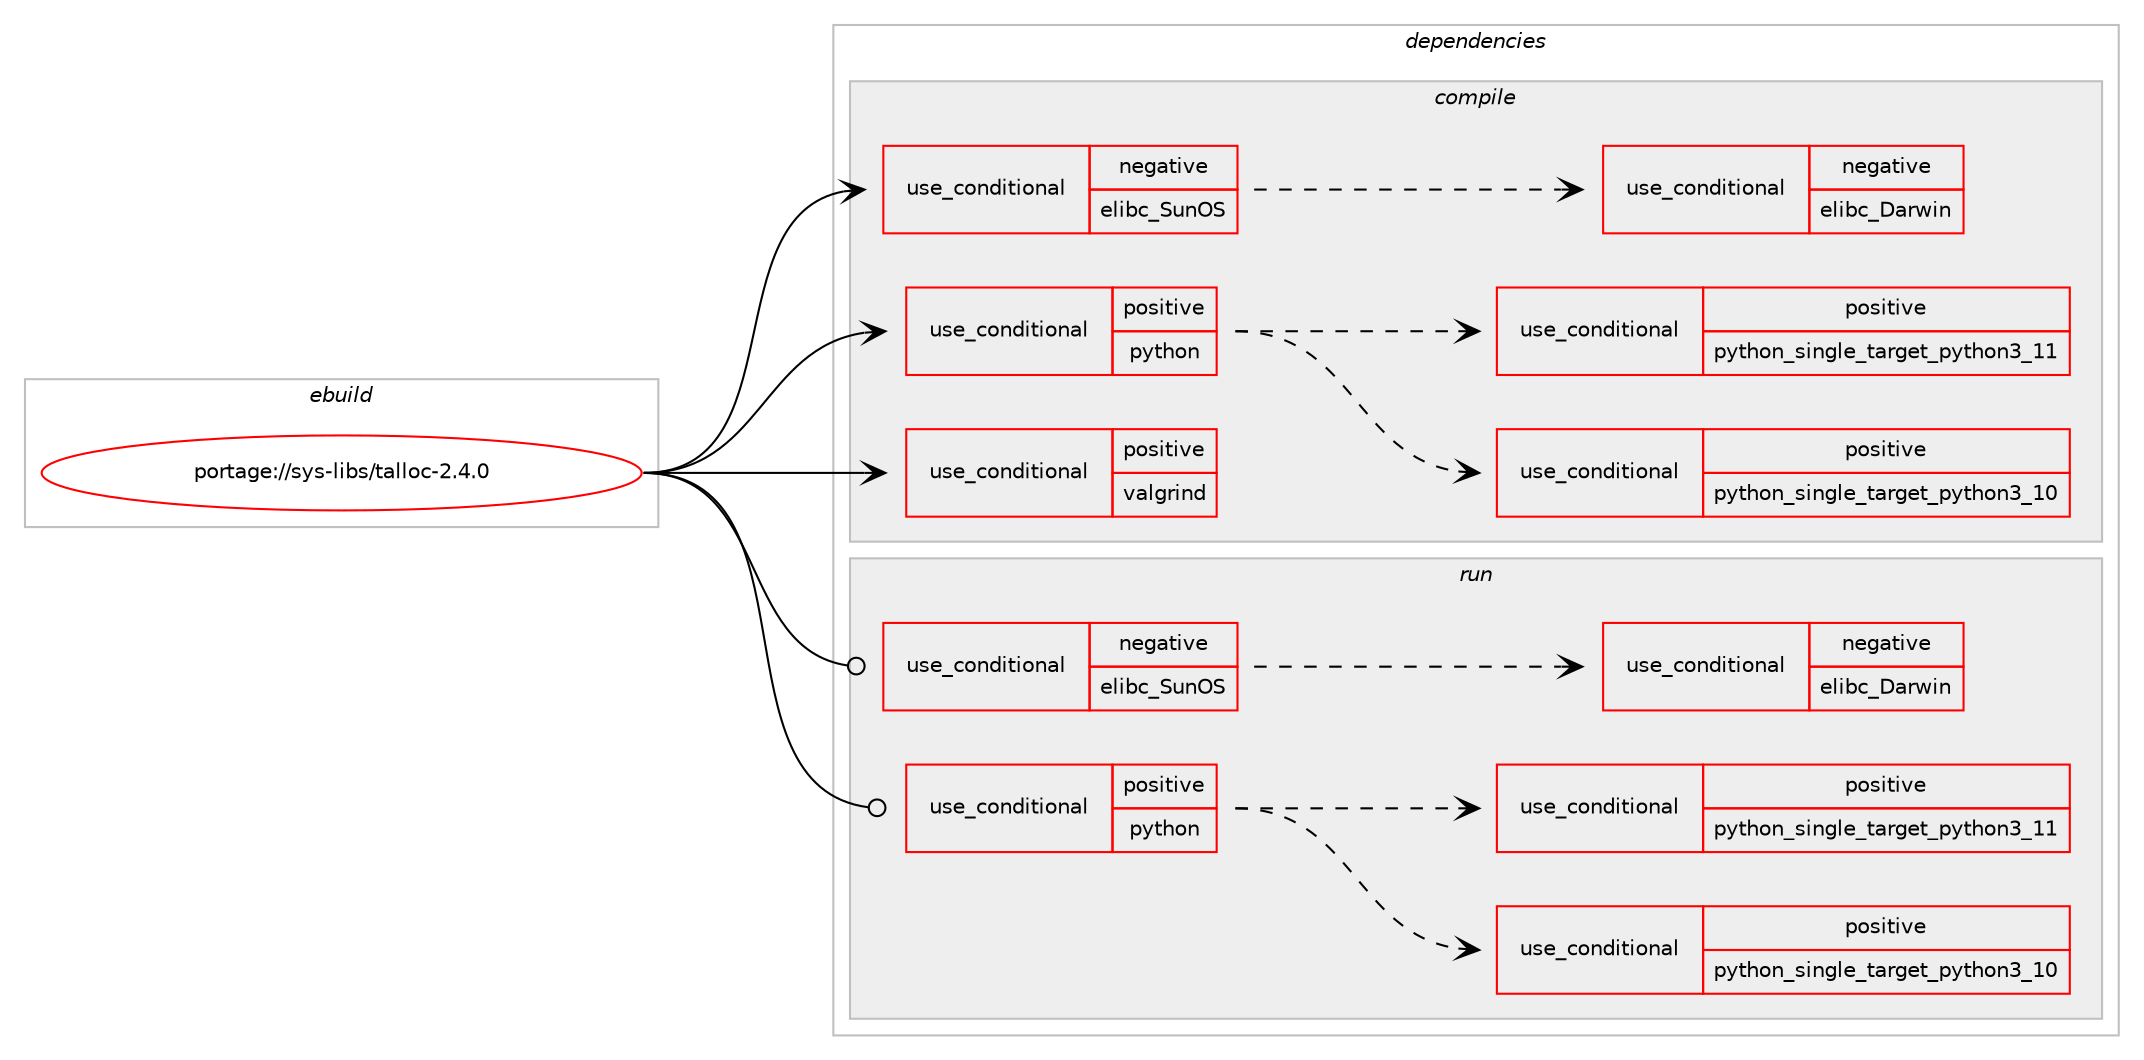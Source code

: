digraph prolog {

# *************
# Graph options
# *************

newrank=true;
concentrate=true;
compound=true;
graph [rankdir=LR,fontname=Helvetica,fontsize=10,ranksep=1.5];#, ranksep=2.5, nodesep=0.2];
edge  [arrowhead=vee];
node  [fontname=Helvetica,fontsize=10];

# **********
# The ebuild
# **********

subgraph cluster_leftcol {
color=gray;
rank=same;
label=<<i>ebuild</i>>;
id [label="portage://sys-libs/talloc-2.4.0", color=red, width=4, href="../sys-libs/talloc-2.4.0.svg"];
}

# ****************
# The dependencies
# ****************

subgraph cluster_midcol {
color=gray;
label=<<i>dependencies</i>>;
subgraph cluster_compile {
fillcolor="#eeeeee";
style=filled;
label=<<i>compile</i>>;
subgraph cond14610 {
dependency21490 [label=<<TABLE BORDER="0" CELLBORDER="1" CELLSPACING="0" CELLPADDING="4"><TR><TD ROWSPAN="3" CELLPADDING="10">use_conditional</TD></TR><TR><TD>negative</TD></TR><TR><TD>elibc_SunOS</TD></TR></TABLE>>, shape=none, color=red];
subgraph cond14611 {
dependency21491 [label=<<TABLE BORDER="0" CELLBORDER="1" CELLSPACING="0" CELLPADDING="4"><TR><TD ROWSPAN="3" CELLPADDING="10">use_conditional</TD></TR><TR><TD>negative</TD></TR><TR><TD>elibc_Darwin</TD></TR></TABLE>>, shape=none, color=red];
# *** BEGIN UNKNOWN DEPENDENCY TYPE (TODO) ***
# dependency21491 -> package_dependency(portage://sys-libs/talloc-2.4.0,install,no,dev-libs,libbsd,none,[,,],[],[use(optenable(abi_x86_32),negative),use(optenable(abi_x86_64),negative),use(optenable(abi_x86_x32),negative),use(optenable(abi_mips_n32),negative),use(optenable(abi_mips_n64),negative),use(optenable(abi_mips_o32),negative),use(optenable(abi_s390_32),negative),use(optenable(abi_s390_64),negative)])
# *** END UNKNOWN DEPENDENCY TYPE (TODO) ***

}
dependency21490:e -> dependency21491:w [weight=20,style="dashed",arrowhead="vee"];
}
id:e -> dependency21490:w [weight=20,style="solid",arrowhead="vee"];
subgraph cond14612 {
dependency21492 [label=<<TABLE BORDER="0" CELLBORDER="1" CELLSPACING="0" CELLPADDING="4"><TR><TD ROWSPAN="3" CELLPADDING="10">use_conditional</TD></TR><TR><TD>positive</TD></TR><TR><TD>python</TD></TR></TABLE>>, shape=none, color=red];
subgraph cond14613 {
dependency21493 [label=<<TABLE BORDER="0" CELLBORDER="1" CELLSPACING="0" CELLPADDING="4"><TR><TD ROWSPAN="3" CELLPADDING="10">use_conditional</TD></TR><TR><TD>positive</TD></TR><TR><TD>python_single_target_python3_10</TD></TR></TABLE>>, shape=none, color=red];
# *** BEGIN UNKNOWN DEPENDENCY TYPE (TODO) ***
# dependency21493 -> package_dependency(portage://sys-libs/talloc-2.4.0,install,no,dev-lang,python,none,[,,],[slot(3.10)],[use(enable(threads),positive)])
# *** END UNKNOWN DEPENDENCY TYPE (TODO) ***

}
dependency21492:e -> dependency21493:w [weight=20,style="dashed",arrowhead="vee"];
subgraph cond14614 {
dependency21494 [label=<<TABLE BORDER="0" CELLBORDER="1" CELLSPACING="0" CELLPADDING="4"><TR><TD ROWSPAN="3" CELLPADDING="10">use_conditional</TD></TR><TR><TD>positive</TD></TR><TR><TD>python_single_target_python3_11</TD></TR></TABLE>>, shape=none, color=red];
# *** BEGIN UNKNOWN DEPENDENCY TYPE (TODO) ***
# dependency21494 -> package_dependency(portage://sys-libs/talloc-2.4.0,install,no,dev-lang,python,none,[,,],[slot(3.11)],[use(enable(threads),positive)])
# *** END UNKNOWN DEPENDENCY TYPE (TODO) ***

}
dependency21492:e -> dependency21494:w [weight=20,style="dashed",arrowhead="vee"];
}
id:e -> dependency21492:w [weight=20,style="solid",arrowhead="vee"];
subgraph cond14615 {
dependency21495 [label=<<TABLE BORDER="0" CELLBORDER="1" CELLSPACING="0" CELLPADDING="4"><TR><TD ROWSPAN="3" CELLPADDING="10">use_conditional</TD></TR><TR><TD>positive</TD></TR><TR><TD>valgrind</TD></TR></TABLE>>, shape=none, color=red];
# *** BEGIN UNKNOWN DEPENDENCY TYPE (TODO) ***
# dependency21495 -> package_dependency(portage://sys-libs/talloc-2.4.0,install,no,dev-debug,valgrind,none,[,,],[],[])
# *** END UNKNOWN DEPENDENCY TYPE (TODO) ***

}
id:e -> dependency21495:w [weight=20,style="solid",arrowhead="vee"];
}
subgraph cluster_compileandrun {
fillcolor="#eeeeee";
style=filled;
label=<<i>compile and run</i>>;
}
subgraph cluster_run {
fillcolor="#eeeeee";
style=filled;
label=<<i>run</i>>;
subgraph cond14616 {
dependency21496 [label=<<TABLE BORDER="0" CELLBORDER="1" CELLSPACING="0" CELLPADDING="4"><TR><TD ROWSPAN="3" CELLPADDING="10">use_conditional</TD></TR><TR><TD>negative</TD></TR><TR><TD>elibc_SunOS</TD></TR></TABLE>>, shape=none, color=red];
subgraph cond14617 {
dependency21497 [label=<<TABLE BORDER="0" CELLBORDER="1" CELLSPACING="0" CELLPADDING="4"><TR><TD ROWSPAN="3" CELLPADDING="10">use_conditional</TD></TR><TR><TD>negative</TD></TR><TR><TD>elibc_Darwin</TD></TR></TABLE>>, shape=none, color=red];
# *** BEGIN UNKNOWN DEPENDENCY TYPE (TODO) ***
# dependency21497 -> package_dependency(portage://sys-libs/talloc-2.4.0,run,no,dev-libs,libbsd,none,[,,],[],[use(optenable(abi_x86_32),negative),use(optenable(abi_x86_64),negative),use(optenable(abi_x86_x32),negative),use(optenable(abi_mips_n32),negative),use(optenable(abi_mips_n64),negative),use(optenable(abi_mips_o32),negative),use(optenable(abi_s390_32),negative),use(optenable(abi_s390_64),negative)])
# *** END UNKNOWN DEPENDENCY TYPE (TODO) ***

}
dependency21496:e -> dependency21497:w [weight=20,style="dashed",arrowhead="vee"];
}
id:e -> dependency21496:w [weight=20,style="solid",arrowhead="odot"];
subgraph cond14618 {
dependency21498 [label=<<TABLE BORDER="0" CELLBORDER="1" CELLSPACING="0" CELLPADDING="4"><TR><TD ROWSPAN="3" CELLPADDING="10">use_conditional</TD></TR><TR><TD>positive</TD></TR><TR><TD>python</TD></TR></TABLE>>, shape=none, color=red];
subgraph cond14619 {
dependency21499 [label=<<TABLE BORDER="0" CELLBORDER="1" CELLSPACING="0" CELLPADDING="4"><TR><TD ROWSPAN="3" CELLPADDING="10">use_conditional</TD></TR><TR><TD>positive</TD></TR><TR><TD>python_single_target_python3_10</TD></TR></TABLE>>, shape=none, color=red];
# *** BEGIN UNKNOWN DEPENDENCY TYPE (TODO) ***
# dependency21499 -> package_dependency(portage://sys-libs/talloc-2.4.0,run,no,dev-lang,python,none,[,,],[slot(3.10)],[use(enable(threads),positive)])
# *** END UNKNOWN DEPENDENCY TYPE (TODO) ***

}
dependency21498:e -> dependency21499:w [weight=20,style="dashed",arrowhead="vee"];
subgraph cond14620 {
dependency21500 [label=<<TABLE BORDER="0" CELLBORDER="1" CELLSPACING="0" CELLPADDING="4"><TR><TD ROWSPAN="3" CELLPADDING="10">use_conditional</TD></TR><TR><TD>positive</TD></TR><TR><TD>python_single_target_python3_11</TD></TR></TABLE>>, shape=none, color=red];
# *** BEGIN UNKNOWN DEPENDENCY TYPE (TODO) ***
# dependency21500 -> package_dependency(portage://sys-libs/talloc-2.4.0,run,no,dev-lang,python,none,[,,],[slot(3.11)],[use(enable(threads),positive)])
# *** END UNKNOWN DEPENDENCY TYPE (TODO) ***

}
dependency21498:e -> dependency21500:w [weight=20,style="dashed",arrowhead="vee"];
}
id:e -> dependency21498:w [weight=20,style="solid",arrowhead="odot"];
}
}

# **************
# The candidates
# **************

subgraph cluster_choices {
rank=same;
color=gray;
label=<<i>candidates</i>>;

}

}
